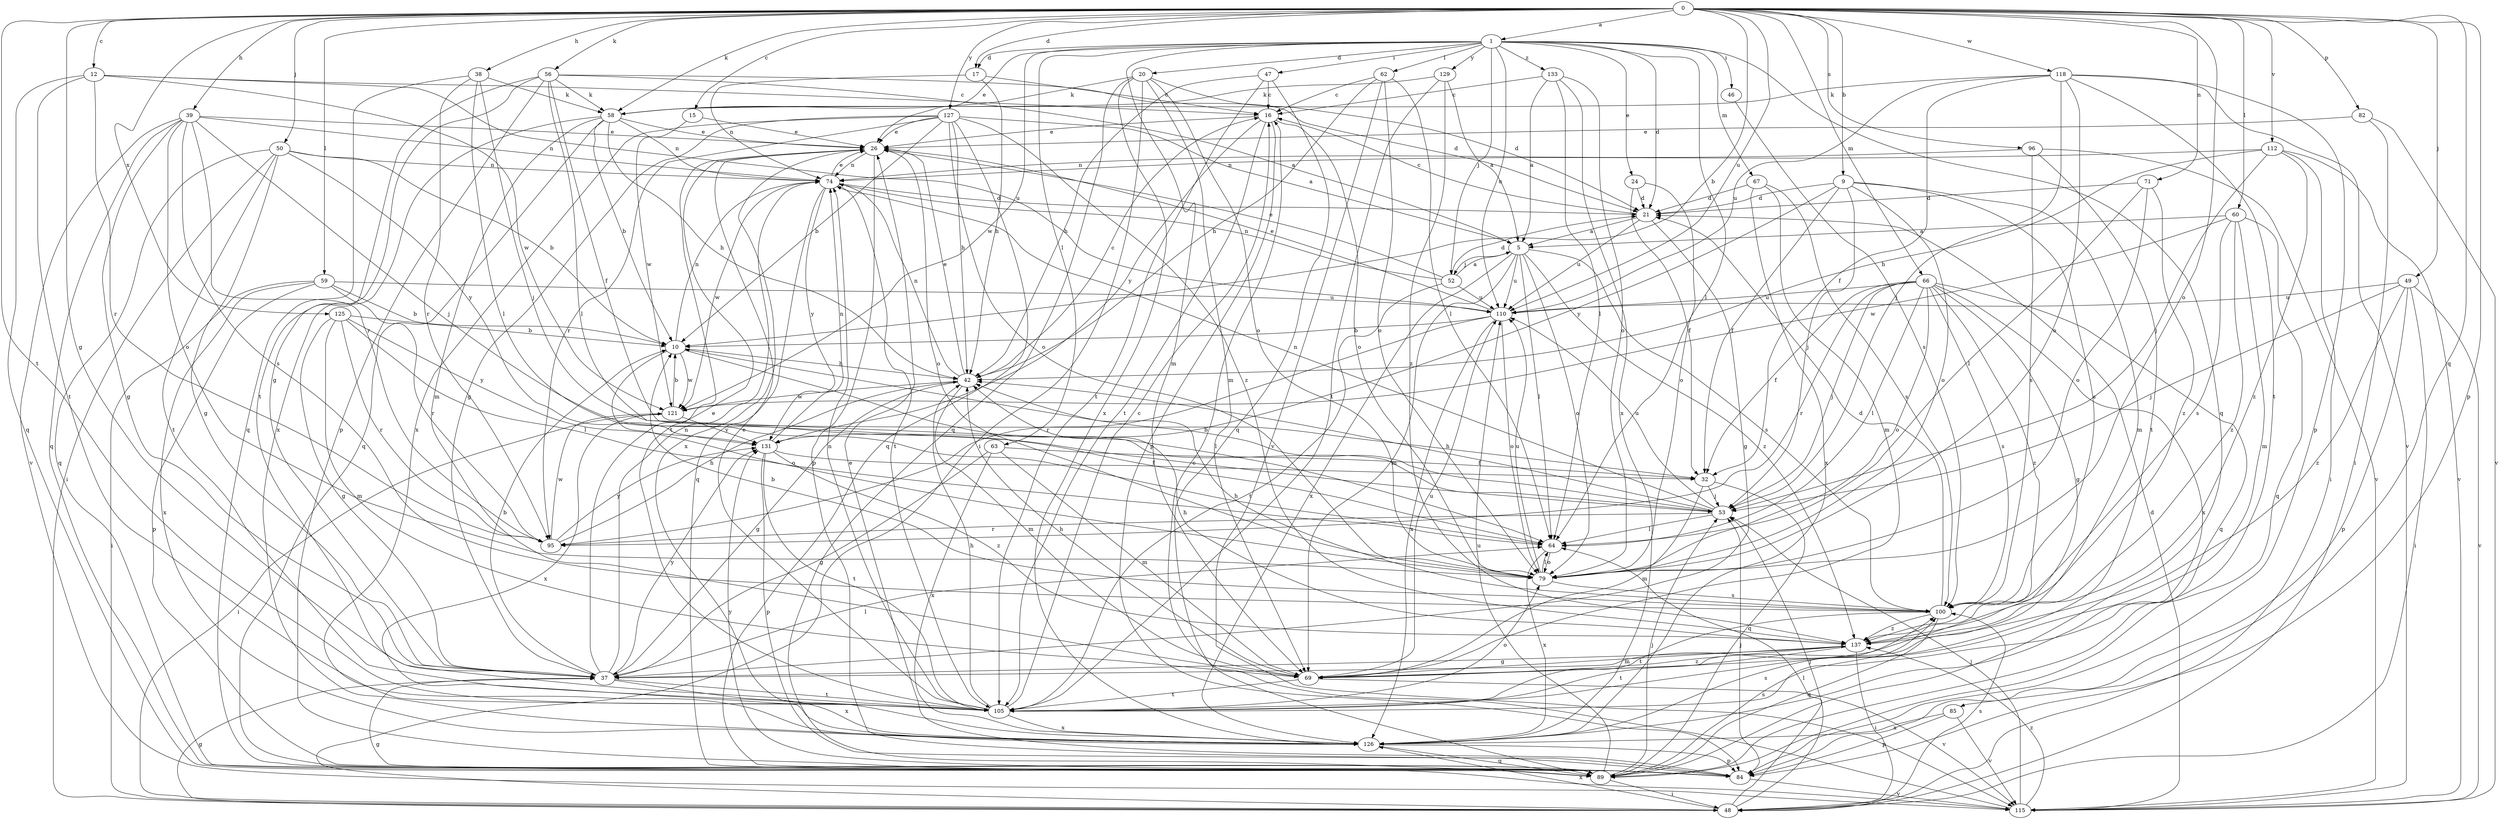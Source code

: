 strict digraph  {
0;
1;
5;
9;
10;
12;
15;
16;
17;
20;
21;
24;
26;
32;
37;
38;
39;
42;
46;
47;
48;
49;
50;
52;
53;
56;
58;
59;
60;
62;
63;
64;
66;
67;
69;
71;
74;
79;
82;
84;
85;
89;
95;
96;
100;
105;
110;
112;
115;
118;
121;
125;
126;
127;
129;
131;
133;
137;
0 -> 1  [label=a];
0 -> 9  [label=b];
0 -> 10  [label=b];
0 -> 12  [label=c];
0 -> 15  [label=c];
0 -> 17  [label=d];
0 -> 37  [label=g];
0 -> 38  [label=h];
0 -> 39  [label=h];
0 -> 49  [label=j];
0 -> 50  [label=j];
0 -> 56  [label=k];
0 -> 58  [label=k];
0 -> 59  [label=l];
0 -> 60  [label=l];
0 -> 66  [label=m];
0 -> 71  [label=n];
0 -> 79  [label=o];
0 -> 82  [label=p];
0 -> 84  [label=p];
0 -> 85  [label=q];
0 -> 96  [label=s];
0 -> 105  [label=t];
0 -> 110  [label=u];
0 -> 112  [label=v];
0 -> 118  [label=w];
0 -> 125  [label=x];
0 -> 127  [label=y];
1 -> 17  [label=d];
1 -> 20  [label=d];
1 -> 21  [label=d];
1 -> 24  [label=e];
1 -> 26  [label=e];
1 -> 46  [label=i];
1 -> 47  [label=i];
1 -> 52  [label=j];
1 -> 62  [label=l];
1 -> 63  [label=l];
1 -> 64  [label=l];
1 -> 67  [label=m];
1 -> 69  [label=m];
1 -> 89  [label=q];
1 -> 110  [label=u];
1 -> 121  [label=w];
1 -> 129  [label=y];
1 -> 133  [label=z];
5 -> 52  [label=j];
5 -> 64  [label=l];
5 -> 69  [label=m];
5 -> 79  [label=o];
5 -> 100  [label=s];
5 -> 110  [label=u];
5 -> 126  [label=x];
5 -> 137  [label=z];
9 -> 21  [label=d];
9 -> 32  [label=f];
9 -> 53  [label=j];
9 -> 69  [label=m];
9 -> 79  [label=o];
9 -> 100  [label=s];
9 -> 131  [label=y];
10 -> 42  [label=h];
10 -> 64  [label=l];
10 -> 74  [label=n];
10 -> 79  [label=o];
10 -> 121  [label=w];
12 -> 16  [label=c];
12 -> 89  [label=q];
12 -> 95  [label=r];
12 -> 105  [label=t];
12 -> 110  [label=u];
12 -> 121  [label=w];
15 -> 26  [label=e];
15 -> 121  [label=w];
16 -> 26  [label=e];
16 -> 79  [label=o];
16 -> 84  [label=p];
16 -> 105  [label=t];
16 -> 131  [label=y];
17 -> 16  [label=c];
17 -> 42  [label=h];
17 -> 74  [label=n];
20 -> 21  [label=d];
20 -> 48  [label=i];
20 -> 58  [label=k];
20 -> 69  [label=m];
20 -> 79  [label=o];
20 -> 89  [label=q];
20 -> 126  [label=x];
21 -> 5  [label=a];
21 -> 16  [label=c];
21 -> 37  [label=g];
21 -> 110  [label=u];
24 -> 21  [label=d];
24 -> 32  [label=f];
24 -> 79  [label=o];
26 -> 74  [label=n];
26 -> 79  [label=o];
26 -> 84  [label=p];
26 -> 105  [label=t];
26 -> 126  [label=x];
32 -> 53  [label=j];
32 -> 69  [label=m];
32 -> 89  [label=q];
37 -> 10  [label=b];
37 -> 26  [label=e];
37 -> 64  [label=l];
37 -> 74  [label=n];
37 -> 105  [label=t];
37 -> 126  [label=x];
37 -> 131  [label=y];
38 -> 53  [label=j];
38 -> 58  [label=k];
38 -> 64  [label=l];
38 -> 89  [label=q];
38 -> 95  [label=r];
39 -> 26  [label=e];
39 -> 37  [label=g];
39 -> 53  [label=j];
39 -> 74  [label=n];
39 -> 79  [label=o];
39 -> 89  [label=q];
39 -> 95  [label=r];
39 -> 100  [label=s];
39 -> 115  [label=v];
42 -> 16  [label=c];
42 -> 26  [label=e];
42 -> 37  [label=g];
42 -> 69  [label=m];
42 -> 74  [label=n];
42 -> 121  [label=w];
46 -> 100  [label=s];
47 -> 16  [label=c];
47 -> 42  [label=h];
47 -> 89  [label=q];
47 -> 105  [label=t];
48 -> 37  [label=g];
48 -> 53  [label=j];
48 -> 64  [label=l];
48 -> 100  [label=s];
48 -> 126  [label=x];
49 -> 48  [label=i];
49 -> 53  [label=j];
49 -> 84  [label=p];
49 -> 110  [label=u];
49 -> 115  [label=v];
49 -> 137  [label=z];
50 -> 10  [label=b];
50 -> 37  [label=g];
50 -> 48  [label=i];
50 -> 74  [label=n];
50 -> 89  [label=q];
50 -> 105  [label=t];
50 -> 131  [label=y];
52 -> 5  [label=a];
52 -> 21  [label=d];
52 -> 26  [label=e];
52 -> 74  [label=n];
52 -> 105  [label=t];
52 -> 110  [label=u];
53 -> 10  [label=b];
53 -> 42  [label=h];
53 -> 64  [label=l];
53 -> 74  [label=n];
53 -> 95  [label=r];
53 -> 110  [label=u];
56 -> 5  [label=a];
56 -> 21  [label=d];
56 -> 32  [label=f];
56 -> 37  [label=g];
56 -> 58  [label=k];
56 -> 64  [label=l];
56 -> 84  [label=p];
56 -> 105  [label=t];
58 -> 10  [label=b];
58 -> 26  [label=e];
58 -> 42  [label=h];
58 -> 69  [label=m];
58 -> 74  [label=n];
58 -> 89  [label=q];
58 -> 126  [label=x];
59 -> 10  [label=b];
59 -> 48  [label=i];
59 -> 84  [label=p];
59 -> 95  [label=r];
59 -> 110  [label=u];
59 -> 126  [label=x];
60 -> 5  [label=a];
60 -> 69  [label=m];
60 -> 89  [label=q];
60 -> 100  [label=s];
60 -> 121  [label=w];
60 -> 137  [label=z];
62 -> 16  [label=c];
62 -> 42  [label=h];
62 -> 64  [label=l];
62 -> 79  [label=o];
62 -> 115  [label=v];
63 -> 32  [label=f];
63 -> 37  [label=g];
63 -> 69  [label=m];
63 -> 126  [label=x];
64 -> 79  [label=o];
64 -> 126  [label=x];
66 -> 32  [label=f];
66 -> 37  [label=g];
66 -> 53  [label=j];
66 -> 64  [label=l];
66 -> 79  [label=o];
66 -> 89  [label=q];
66 -> 95  [label=r];
66 -> 100  [label=s];
66 -> 110  [label=u];
66 -> 126  [label=x];
66 -> 137  [label=z];
67 -> 21  [label=d];
67 -> 69  [label=m];
67 -> 100  [label=s];
67 -> 126  [label=x];
69 -> 42  [label=h];
69 -> 105  [label=t];
69 -> 110  [label=u];
69 -> 115  [label=v];
69 -> 137  [label=z];
71 -> 21  [label=d];
71 -> 64  [label=l];
71 -> 79  [label=o];
71 -> 137  [label=z];
74 -> 21  [label=d];
74 -> 26  [label=e];
74 -> 89  [label=q];
74 -> 105  [label=t];
74 -> 121  [label=w];
74 -> 131  [label=y];
79 -> 64  [label=l];
79 -> 100  [label=s];
79 -> 110  [label=u];
82 -> 26  [label=e];
82 -> 48  [label=i];
82 -> 115  [label=v];
84 -> 26  [label=e];
84 -> 53  [label=j];
84 -> 115  [label=v];
84 -> 131  [label=y];
85 -> 84  [label=p];
85 -> 115  [label=v];
85 -> 126  [label=x];
89 -> 48  [label=i];
89 -> 53  [label=j];
89 -> 100  [label=s];
89 -> 110  [label=u];
95 -> 42  [label=h];
95 -> 121  [label=w];
95 -> 131  [label=y];
96 -> 74  [label=n];
96 -> 100  [label=s];
96 -> 105  [label=t];
96 -> 115  [label=v];
100 -> 10  [label=b];
100 -> 21  [label=d];
100 -> 42  [label=h];
100 -> 89  [label=q];
100 -> 105  [label=t];
100 -> 137  [label=z];
105 -> 16  [label=c];
105 -> 26  [label=e];
105 -> 42  [label=h];
105 -> 74  [label=n];
105 -> 79  [label=o];
105 -> 126  [label=x];
110 -> 10  [label=b];
110 -> 26  [label=e];
110 -> 79  [label=o];
110 -> 95  [label=r];
110 -> 126  [label=x];
112 -> 42  [label=h];
112 -> 48  [label=i];
112 -> 53  [label=j];
112 -> 74  [label=n];
112 -> 115  [label=v];
112 -> 137  [label=z];
115 -> 16  [label=c];
115 -> 21  [label=d];
115 -> 37  [label=g];
115 -> 53  [label=j];
115 -> 137  [label=z];
118 -> 32  [label=f];
118 -> 53  [label=j];
118 -> 58  [label=k];
118 -> 79  [label=o];
118 -> 84  [label=p];
118 -> 105  [label=t];
118 -> 110  [label=u];
118 -> 115  [label=v];
121 -> 10  [label=b];
121 -> 48  [label=i];
121 -> 126  [label=x];
121 -> 131  [label=y];
125 -> 10  [label=b];
125 -> 37  [label=g];
125 -> 64  [label=l];
125 -> 69  [label=m];
125 -> 95  [label=r];
125 -> 131  [label=y];
126 -> 84  [label=p];
126 -> 89  [label=q];
126 -> 100  [label=s];
127 -> 5  [label=a];
127 -> 10  [label=b];
127 -> 26  [label=e];
127 -> 37  [label=g];
127 -> 42  [label=h];
127 -> 79  [label=o];
127 -> 89  [label=q];
127 -> 95  [label=r];
127 -> 126  [label=x];
127 -> 137  [label=z];
129 -> 5  [label=a];
129 -> 58  [label=k];
129 -> 105  [label=t];
129 -> 137  [label=z];
131 -> 32  [label=f];
131 -> 74  [label=n];
131 -> 84  [label=p];
131 -> 105  [label=t];
131 -> 137  [label=z];
133 -> 5  [label=a];
133 -> 16  [label=c];
133 -> 64  [label=l];
133 -> 79  [label=o];
133 -> 126  [label=x];
137 -> 37  [label=g];
137 -> 42  [label=h];
137 -> 48  [label=i];
137 -> 69  [label=m];
137 -> 105  [label=t];
}
